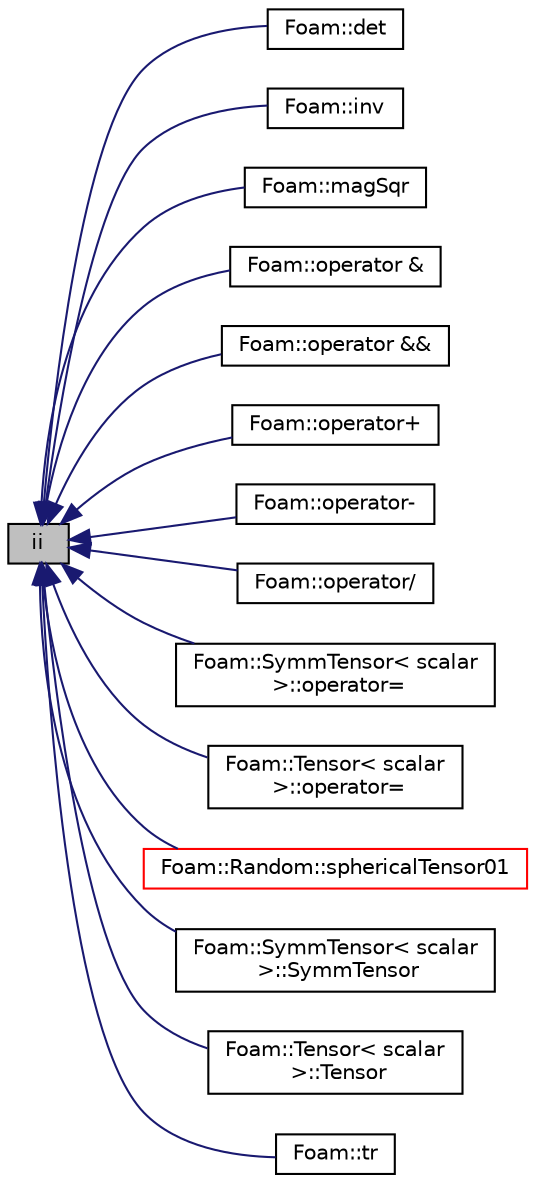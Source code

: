 digraph "ii"
{
  bgcolor="transparent";
  edge [fontname="Helvetica",fontsize="10",labelfontname="Helvetica",labelfontsize="10"];
  node [fontname="Helvetica",fontsize="10",shape=record];
  rankdir="LR";
  Node13 [label="ii",height=0.2,width=0.4,color="black", fillcolor="grey75", style="filled", fontcolor="black"];
  Node13 -> Node14 [dir="back",color="midnightblue",fontsize="10",style="solid",fontname="Helvetica"];
  Node14 [label="Foam::det",height=0.2,width=0.4,color="black",URL="$a21851.html#a82d92d38a6d4a0aedccbdff9dd467697",tooltip="Return the determinant of a spherical tensor. "];
  Node13 -> Node15 [dir="back",color="midnightblue",fontsize="10",style="solid",fontname="Helvetica"];
  Node15 [label="Foam::inv",height=0.2,width=0.4,color="black",URL="$a21851.html#a232b6cea7bc8583c82db60e06a4af410",tooltip="Return the inverse of a spherical tensor. "];
  Node13 -> Node16 [dir="back",color="midnightblue",fontsize="10",style="solid",fontname="Helvetica"];
  Node16 [label="Foam::magSqr",height=0.2,width=0.4,color="black",URL="$a21851.html#a3de442d22a57cda26736559bc633a15b"];
  Node13 -> Node17 [dir="back",color="midnightblue",fontsize="10",style="solid",fontname="Helvetica"];
  Node17 [label="Foam::operator &",height=0.2,width=0.4,color="black",URL="$a21851.html#ac4c1d0cc4bd09504f9b140fcc9ccb1a7",tooltip="Inner-product between two spherical tensors. "];
  Node13 -> Node18 [dir="back",color="midnightblue",fontsize="10",style="solid",fontname="Helvetica"];
  Node18 [label="Foam::operator &&",height=0.2,width=0.4,color="black",URL="$a21851.html#aae6c5394355e489297e2c1e6a3ed25b1",tooltip="Double-dot-product between a spherical tensor and a spherical tensor. "];
  Node13 -> Node19 [dir="back",color="midnightblue",fontsize="10",style="solid",fontname="Helvetica"];
  Node19 [label="Foam::operator+",height=0.2,width=0.4,color="black",URL="$a21851.html#a6cb3dc56c718ed391b74d817f8d49367"];
  Node13 -> Node20 [dir="back",color="midnightblue",fontsize="10",style="solid",fontname="Helvetica"];
  Node20 [label="Foam::operator-",height=0.2,width=0.4,color="black",URL="$a21851.html#a98d691ddfb52c15ee9e02a863709f7b2"];
  Node13 -> Node21 [dir="back",color="midnightblue",fontsize="10",style="solid",fontname="Helvetica"];
  Node21 [label="Foam::operator/",height=0.2,width=0.4,color="black",URL="$a21851.html#ace22effb5703682b4985d93fe55b1033",tooltip="Division of a scalar by a sphericalTensor. "];
  Node13 -> Node22 [dir="back",color="midnightblue",fontsize="10",style="solid",fontname="Helvetica"];
  Node22 [label="Foam::SymmTensor\< scalar\l \>::operator=",height=0.2,width=0.4,color="black",URL="$a29577.html#ae50a7e8ee7159d24e71457ed980b0269",tooltip="Assign to given SphericalTensor. "];
  Node13 -> Node23 [dir="back",color="midnightblue",fontsize="10",style="solid",fontname="Helvetica"];
  Node23 [label="Foam::Tensor\< scalar\l \>::operator=",height=0.2,width=0.4,color="black",URL="$a28789.html#ae50a7e8ee7159d24e71457ed980b0269",tooltip="Assign to a SphericalTensor. "];
  Node13 -> Node24 [dir="back",color="midnightblue",fontsize="10",style="solid",fontname="Helvetica"];
  Node24 [label="Foam::Random::sphericalTensor01",height=0.2,width=0.4,color="red",URL="$a29345.html#a35173c846ec9f22a7febbdb8b29b5837",tooltip="sphericalTensor with every component scalar01 "];
  Node13 -> Node26 [dir="back",color="midnightblue",fontsize="10",style="solid",fontname="Helvetica"];
  Node26 [label="Foam::SymmTensor\< scalar\l \>::SymmTensor",height=0.2,width=0.4,color="black",URL="$a29577.html#a983894750b694f9aae34aa8bef22cdcc",tooltip="Construct given SphericalTensor. "];
  Node13 -> Node27 [dir="back",color="midnightblue",fontsize="10",style="solid",fontname="Helvetica"];
  Node27 [label="Foam::Tensor\< scalar\l \>::Tensor",height=0.2,width=0.4,color="black",URL="$a28789.html#aeb469e1f9e0fb4b3af65c3785e545934",tooltip="Construct given SphericalTensor. "];
  Node13 -> Node28 [dir="back",color="midnightblue",fontsize="10",style="solid",fontname="Helvetica"];
  Node28 [label="Foam::tr",height=0.2,width=0.4,color="black",URL="$a21851.html#afdc046709a6ec188a08c6349b1401413",tooltip="Return the trace of a spherical tensor. "];
}
